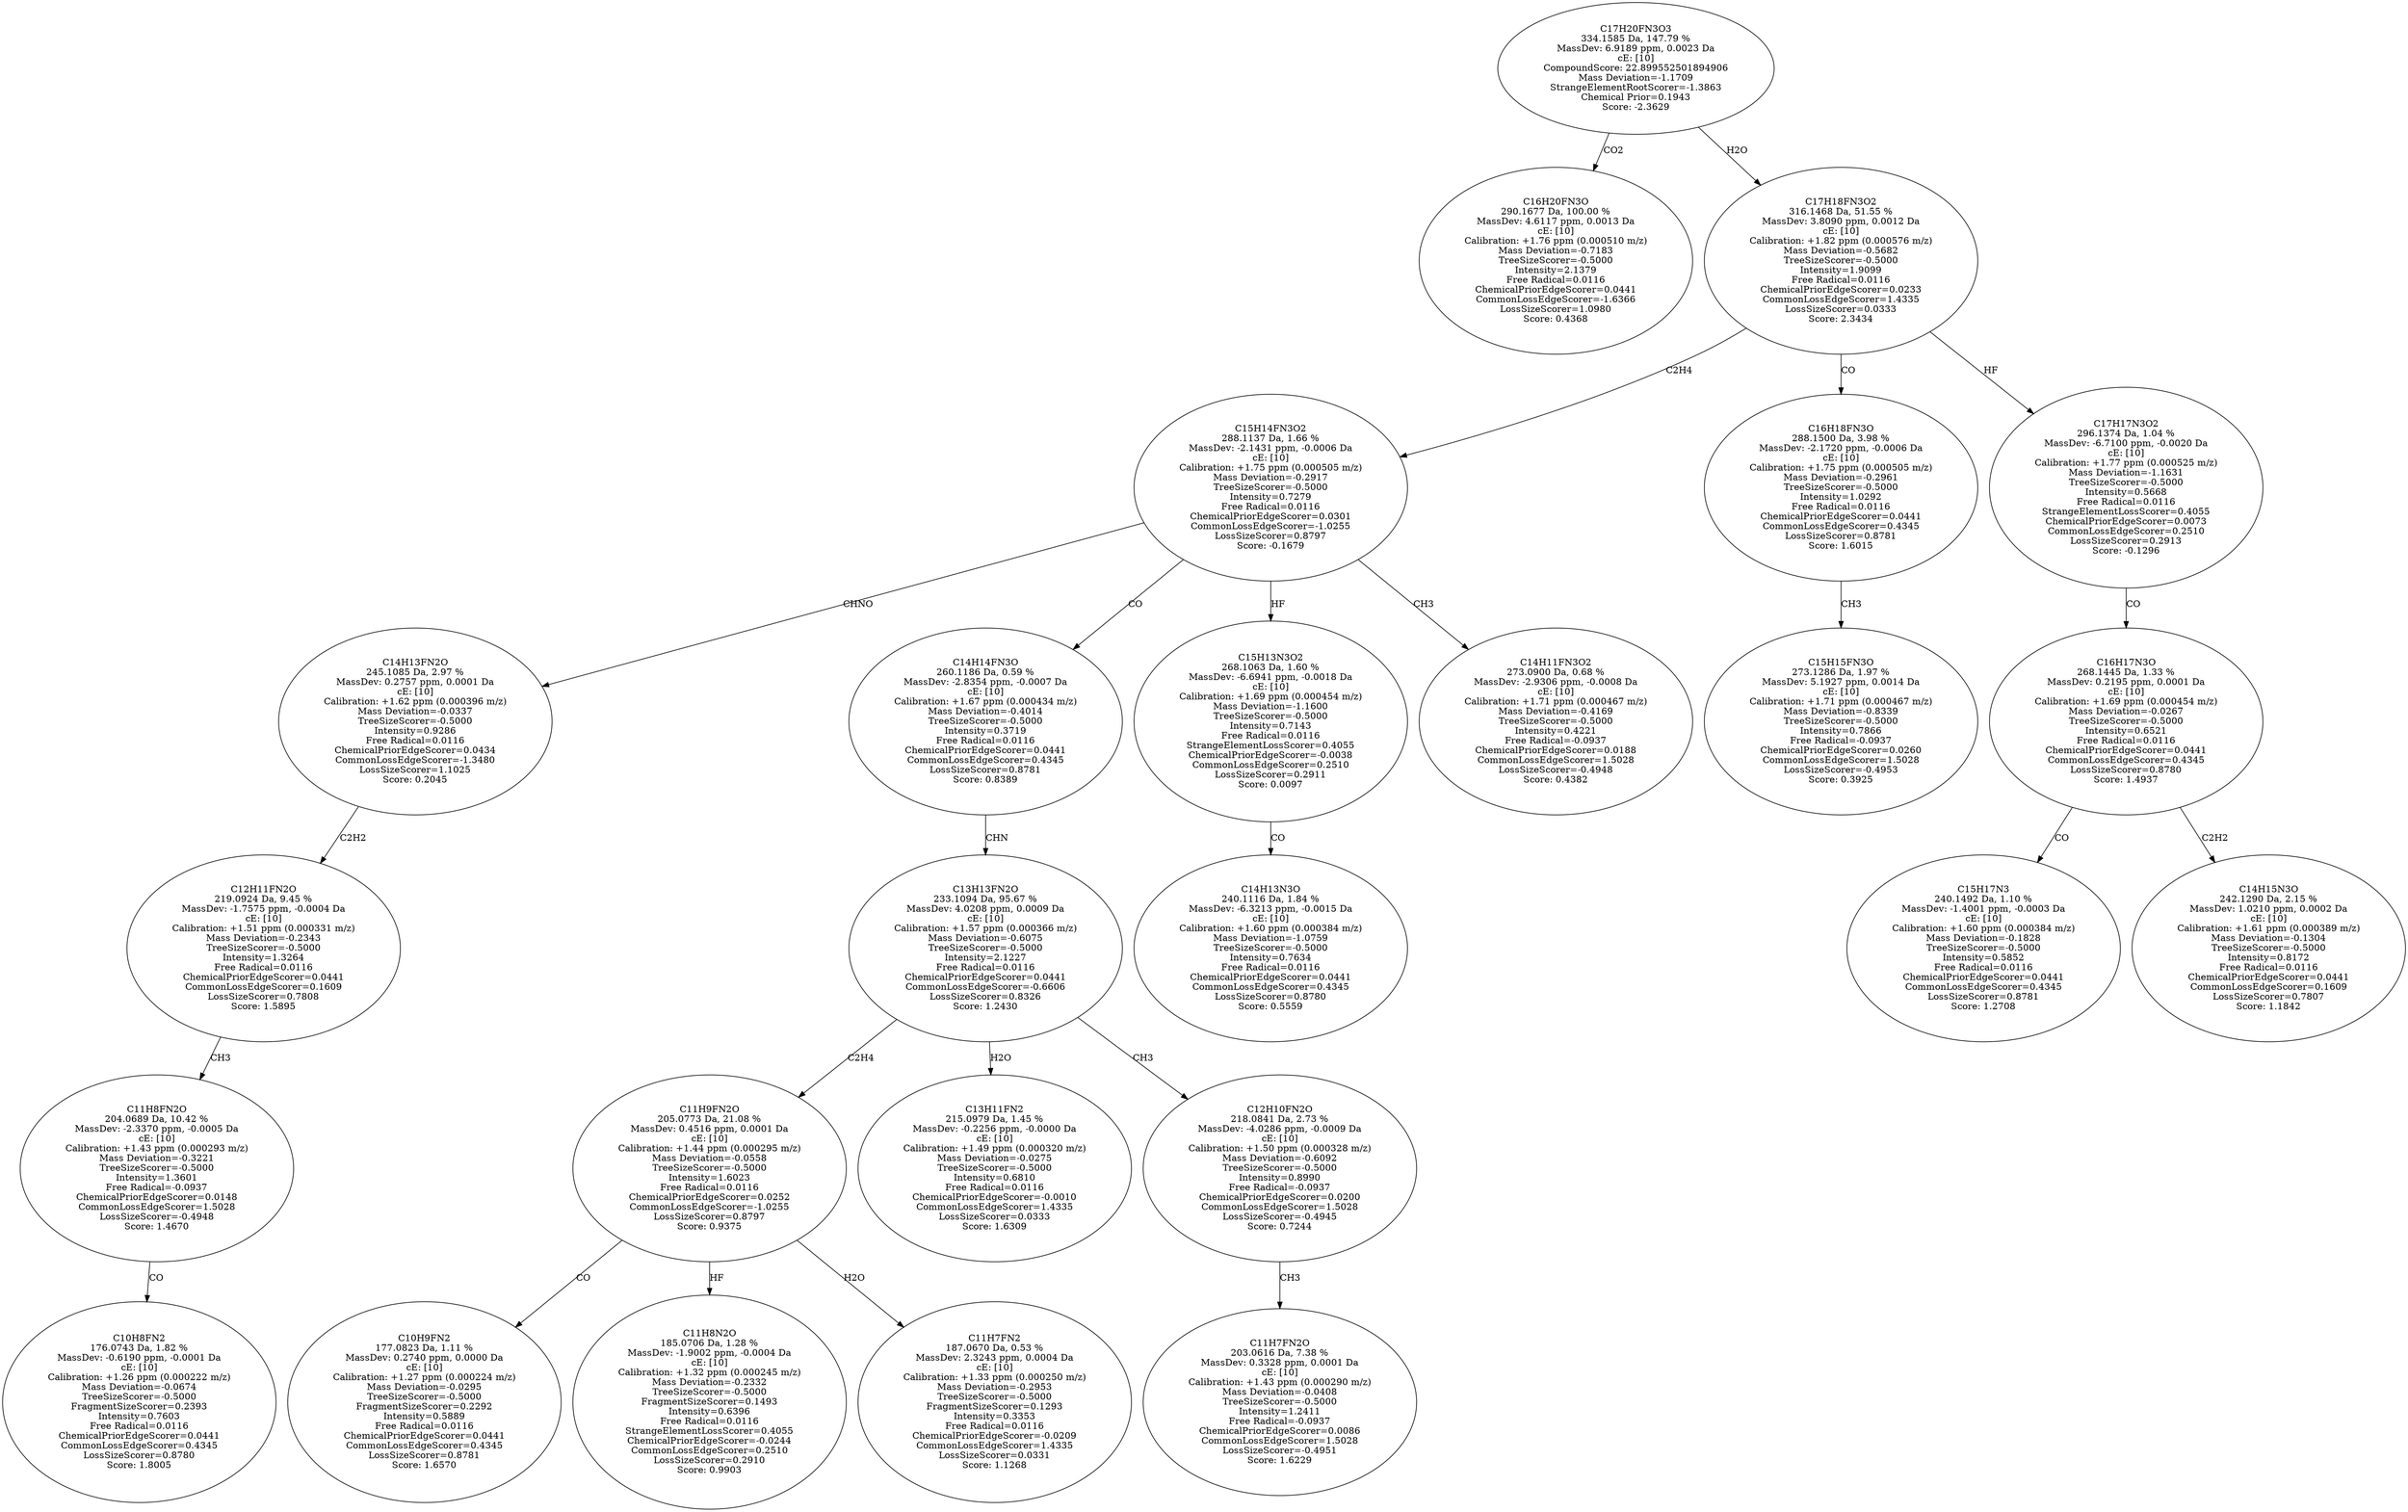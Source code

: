 strict digraph {
v1 [label="C16H20FN3O\n290.1677 Da, 100.00 %\nMassDev: 4.6117 ppm, 0.0013 Da\ncE: [10]\nCalibration: +1.76 ppm (0.000510 m/z)\nMass Deviation=-0.7183\nTreeSizeScorer=-0.5000\nIntensity=2.1379\nFree Radical=0.0116\nChemicalPriorEdgeScorer=0.0441\nCommonLossEdgeScorer=-1.6366\nLossSizeScorer=1.0980\nScore: 0.4368"];
v2 [label="C10H8FN2\n176.0743 Da, 1.82 %\nMassDev: -0.6190 ppm, -0.0001 Da\ncE: [10]\nCalibration: +1.26 ppm (0.000222 m/z)\nMass Deviation=-0.0674\nTreeSizeScorer=-0.5000\nFragmentSizeScorer=0.2393\nIntensity=0.7603\nFree Radical=0.0116\nChemicalPriorEdgeScorer=0.0441\nCommonLossEdgeScorer=0.4345\nLossSizeScorer=0.8780\nScore: 1.8005"];
v3 [label="C11H8FN2O\n204.0689 Da, 10.42 %\nMassDev: -2.3370 ppm, -0.0005 Da\ncE: [10]\nCalibration: +1.43 ppm (0.000293 m/z)\nMass Deviation=-0.3221\nTreeSizeScorer=-0.5000\nIntensity=1.3601\nFree Radical=-0.0937\nChemicalPriorEdgeScorer=0.0148\nCommonLossEdgeScorer=1.5028\nLossSizeScorer=-0.4948\nScore: 1.4670"];
v4 [label="C12H11FN2O\n219.0924 Da, 9.45 %\nMassDev: -1.7575 ppm, -0.0004 Da\ncE: [10]\nCalibration: +1.51 ppm (0.000331 m/z)\nMass Deviation=-0.2343\nTreeSizeScorer=-0.5000\nIntensity=1.3264\nFree Radical=0.0116\nChemicalPriorEdgeScorer=0.0441\nCommonLossEdgeScorer=0.1609\nLossSizeScorer=0.7808\nScore: 1.5895"];
v5 [label="C14H13FN2O\n245.1085 Da, 2.97 %\nMassDev: 0.2757 ppm, 0.0001 Da\ncE: [10]\nCalibration: +1.62 ppm (0.000396 m/z)\nMass Deviation=-0.0337\nTreeSizeScorer=-0.5000\nIntensity=0.9286\nFree Radical=0.0116\nChemicalPriorEdgeScorer=0.0434\nCommonLossEdgeScorer=-1.3480\nLossSizeScorer=1.1025\nScore: 0.2045"];
v6 [label="C10H9FN2\n177.0823 Da, 1.11 %\nMassDev: 0.2740 ppm, 0.0000 Da\ncE: [10]\nCalibration: +1.27 ppm (0.000224 m/z)\nMass Deviation=-0.0295\nTreeSizeScorer=-0.5000\nFragmentSizeScorer=0.2292\nIntensity=0.5889\nFree Radical=0.0116\nChemicalPriorEdgeScorer=0.0441\nCommonLossEdgeScorer=0.4345\nLossSizeScorer=0.8781\nScore: 1.6570"];
v7 [label="C11H8N2O\n185.0706 Da, 1.28 %\nMassDev: -1.9002 ppm, -0.0004 Da\ncE: [10]\nCalibration: +1.32 ppm (0.000245 m/z)\nMass Deviation=-0.2332\nTreeSizeScorer=-0.5000\nFragmentSizeScorer=0.1493\nIntensity=0.6396\nFree Radical=0.0116\nStrangeElementLossScorer=0.4055\nChemicalPriorEdgeScorer=-0.0244\nCommonLossEdgeScorer=0.2510\nLossSizeScorer=0.2910\nScore: 0.9903"];
v8 [label="C11H7FN2\n187.0670 Da, 0.53 %\nMassDev: 2.3243 ppm, 0.0004 Da\ncE: [10]\nCalibration: +1.33 ppm (0.000250 m/z)\nMass Deviation=-0.2953\nTreeSizeScorer=-0.5000\nFragmentSizeScorer=0.1293\nIntensity=0.3353\nFree Radical=0.0116\nChemicalPriorEdgeScorer=-0.0209\nCommonLossEdgeScorer=1.4335\nLossSizeScorer=0.0331\nScore: 1.1268"];
v9 [label="C11H9FN2O\n205.0773 Da, 21.08 %\nMassDev: 0.4516 ppm, 0.0001 Da\ncE: [10]\nCalibration: +1.44 ppm (0.000295 m/z)\nMass Deviation=-0.0558\nTreeSizeScorer=-0.5000\nIntensity=1.6023\nFree Radical=0.0116\nChemicalPriorEdgeScorer=0.0252\nCommonLossEdgeScorer=-1.0255\nLossSizeScorer=0.8797\nScore: 0.9375"];
v10 [label="C13H11FN2\n215.0979 Da, 1.45 %\nMassDev: -0.2256 ppm, -0.0000 Da\ncE: [10]\nCalibration: +1.49 ppm (0.000320 m/z)\nMass Deviation=-0.0275\nTreeSizeScorer=-0.5000\nIntensity=0.6810\nFree Radical=0.0116\nChemicalPriorEdgeScorer=-0.0010\nCommonLossEdgeScorer=1.4335\nLossSizeScorer=0.0333\nScore: 1.6309"];
v11 [label="C11H7FN2O\n203.0616 Da, 7.38 %\nMassDev: 0.3328 ppm, 0.0001 Da\ncE: [10]\nCalibration: +1.43 ppm (0.000290 m/z)\nMass Deviation=-0.0408\nTreeSizeScorer=-0.5000\nIntensity=1.2411\nFree Radical=-0.0937\nChemicalPriorEdgeScorer=0.0086\nCommonLossEdgeScorer=1.5028\nLossSizeScorer=-0.4951\nScore: 1.6229"];
v12 [label="C12H10FN2O\n218.0841 Da, 2.73 %\nMassDev: -4.0286 ppm, -0.0009 Da\ncE: [10]\nCalibration: +1.50 ppm (0.000328 m/z)\nMass Deviation=-0.6092\nTreeSizeScorer=-0.5000\nIntensity=0.8990\nFree Radical=-0.0937\nChemicalPriorEdgeScorer=0.0200\nCommonLossEdgeScorer=1.5028\nLossSizeScorer=-0.4945\nScore: 0.7244"];
v13 [label="C13H13FN2O\n233.1094 Da, 95.67 %\nMassDev: 4.0208 ppm, 0.0009 Da\ncE: [10]\nCalibration: +1.57 ppm (0.000366 m/z)\nMass Deviation=-0.6075\nTreeSizeScorer=-0.5000\nIntensity=2.1227\nFree Radical=0.0116\nChemicalPriorEdgeScorer=0.0441\nCommonLossEdgeScorer=-0.6606\nLossSizeScorer=0.8326\nScore: 1.2430"];
v14 [label="C14H14FN3O\n260.1186 Da, 0.59 %\nMassDev: -2.8354 ppm, -0.0007 Da\ncE: [10]\nCalibration: +1.67 ppm (0.000434 m/z)\nMass Deviation=-0.4014\nTreeSizeScorer=-0.5000\nIntensity=0.3719\nFree Radical=0.0116\nChemicalPriorEdgeScorer=0.0441\nCommonLossEdgeScorer=0.4345\nLossSizeScorer=0.8781\nScore: 0.8389"];
v15 [label="C14H13N3O\n240.1116 Da, 1.84 %\nMassDev: -6.3213 ppm, -0.0015 Da\ncE: [10]\nCalibration: +1.60 ppm (0.000384 m/z)\nMass Deviation=-1.0759\nTreeSizeScorer=-0.5000\nIntensity=0.7634\nFree Radical=0.0116\nChemicalPriorEdgeScorer=0.0441\nCommonLossEdgeScorer=0.4345\nLossSizeScorer=0.8780\nScore: 0.5559"];
v16 [label="C15H13N3O2\n268.1063 Da, 1.60 %\nMassDev: -6.6941 ppm, -0.0018 Da\ncE: [10]\nCalibration: +1.69 ppm (0.000454 m/z)\nMass Deviation=-1.1600\nTreeSizeScorer=-0.5000\nIntensity=0.7143\nFree Radical=0.0116\nStrangeElementLossScorer=0.4055\nChemicalPriorEdgeScorer=-0.0038\nCommonLossEdgeScorer=0.2510\nLossSizeScorer=0.2911\nScore: 0.0097"];
v17 [label="C14H11FN3O2\n273.0900 Da, 0.68 %\nMassDev: -2.9306 ppm, -0.0008 Da\ncE: [10]\nCalibration: +1.71 ppm (0.000467 m/z)\nMass Deviation=-0.4169\nTreeSizeScorer=-0.5000\nIntensity=0.4221\nFree Radical=-0.0937\nChemicalPriorEdgeScorer=0.0188\nCommonLossEdgeScorer=1.5028\nLossSizeScorer=-0.4948\nScore: 0.4382"];
v18 [label="C15H14FN3O2\n288.1137 Da, 1.66 %\nMassDev: -2.1431 ppm, -0.0006 Da\ncE: [10]\nCalibration: +1.75 ppm (0.000505 m/z)\nMass Deviation=-0.2917\nTreeSizeScorer=-0.5000\nIntensity=0.7279\nFree Radical=0.0116\nChemicalPriorEdgeScorer=0.0301\nCommonLossEdgeScorer=-1.0255\nLossSizeScorer=0.8797\nScore: -0.1679"];
v19 [label="C15H15FN3O\n273.1286 Da, 1.97 %\nMassDev: 5.1927 ppm, 0.0014 Da\ncE: [10]\nCalibration: +1.71 ppm (0.000467 m/z)\nMass Deviation=-0.8339\nTreeSizeScorer=-0.5000\nIntensity=0.7866\nFree Radical=-0.0937\nChemicalPriorEdgeScorer=0.0260\nCommonLossEdgeScorer=1.5028\nLossSizeScorer=-0.4953\nScore: 0.3925"];
v20 [label="C16H18FN3O\n288.1500 Da, 3.98 %\nMassDev: -2.1720 ppm, -0.0006 Da\ncE: [10]\nCalibration: +1.75 ppm (0.000505 m/z)\nMass Deviation=-0.2961\nTreeSizeScorer=-0.5000\nIntensity=1.0292\nFree Radical=0.0116\nChemicalPriorEdgeScorer=0.0441\nCommonLossEdgeScorer=0.4345\nLossSizeScorer=0.8781\nScore: 1.6015"];
v21 [label="C15H17N3\n240.1492 Da, 1.10 %\nMassDev: -1.4001 ppm, -0.0003 Da\ncE: [10]\nCalibration: +1.60 ppm (0.000384 m/z)\nMass Deviation=-0.1828\nTreeSizeScorer=-0.5000\nIntensity=0.5852\nFree Radical=0.0116\nChemicalPriorEdgeScorer=0.0441\nCommonLossEdgeScorer=0.4345\nLossSizeScorer=0.8781\nScore: 1.2708"];
v22 [label="C14H15N3O\n242.1290 Da, 2.15 %\nMassDev: 1.0210 ppm, 0.0002 Da\ncE: [10]\nCalibration: +1.61 ppm (0.000389 m/z)\nMass Deviation=-0.1304\nTreeSizeScorer=-0.5000\nIntensity=0.8172\nFree Radical=0.0116\nChemicalPriorEdgeScorer=0.0441\nCommonLossEdgeScorer=0.1609\nLossSizeScorer=0.7807\nScore: 1.1842"];
v23 [label="C16H17N3O\n268.1445 Da, 1.33 %\nMassDev: 0.2195 ppm, 0.0001 Da\ncE: [10]\nCalibration: +1.69 ppm (0.000454 m/z)\nMass Deviation=-0.0267\nTreeSizeScorer=-0.5000\nIntensity=0.6521\nFree Radical=0.0116\nChemicalPriorEdgeScorer=0.0441\nCommonLossEdgeScorer=0.4345\nLossSizeScorer=0.8780\nScore: 1.4937"];
v24 [label="C17H17N3O2\n296.1374 Da, 1.04 %\nMassDev: -6.7100 ppm, -0.0020 Da\ncE: [10]\nCalibration: +1.77 ppm (0.000525 m/z)\nMass Deviation=-1.1631\nTreeSizeScorer=-0.5000\nIntensity=0.5668\nFree Radical=0.0116\nStrangeElementLossScorer=0.4055\nChemicalPriorEdgeScorer=0.0073\nCommonLossEdgeScorer=0.2510\nLossSizeScorer=0.2913\nScore: -0.1296"];
v25 [label="C17H18FN3O2\n316.1468 Da, 51.55 %\nMassDev: 3.8090 ppm, 0.0012 Da\ncE: [10]\nCalibration: +1.82 ppm (0.000576 m/z)\nMass Deviation=-0.5682\nTreeSizeScorer=-0.5000\nIntensity=1.9099\nFree Radical=0.0116\nChemicalPriorEdgeScorer=0.0233\nCommonLossEdgeScorer=1.4335\nLossSizeScorer=0.0333\nScore: 2.3434"];
v26 [label="C17H20FN3O3\n334.1585 Da, 147.79 %\nMassDev: 6.9189 ppm, 0.0023 Da\ncE: [10]\nCompoundScore: 22.899552501894906\nMass Deviation=-1.1709\nStrangeElementRootScorer=-1.3863\nChemical Prior=0.1943\nScore: -2.3629"];
v26 -> v1 [label="CO2"];
v3 -> v2 [label="CO"];
v4 -> v3 [label="CH3"];
v5 -> v4 [label="C2H2"];
v18 -> v5 [label="CHNO"];
v9 -> v6 [label="CO"];
v9 -> v7 [label="HF"];
v9 -> v8 [label="H2O"];
v13 -> v9 [label="C2H4"];
v13 -> v10 [label="H2O"];
v12 -> v11 [label="CH3"];
v13 -> v12 [label="CH3"];
v14 -> v13 [label="CHN"];
v18 -> v14 [label="CO"];
v16 -> v15 [label="CO"];
v18 -> v16 [label="HF"];
v18 -> v17 [label="CH3"];
v25 -> v18 [label="C2H4"];
v20 -> v19 [label="CH3"];
v25 -> v20 [label="CO"];
v23 -> v21 [label="CO"];
v23 -> v22 [label="C2H2"];
v24 -> v23 [label="CO"];
v25 -> v24 [label="HF"];
v26 -> v25 [label="H2O"];
}